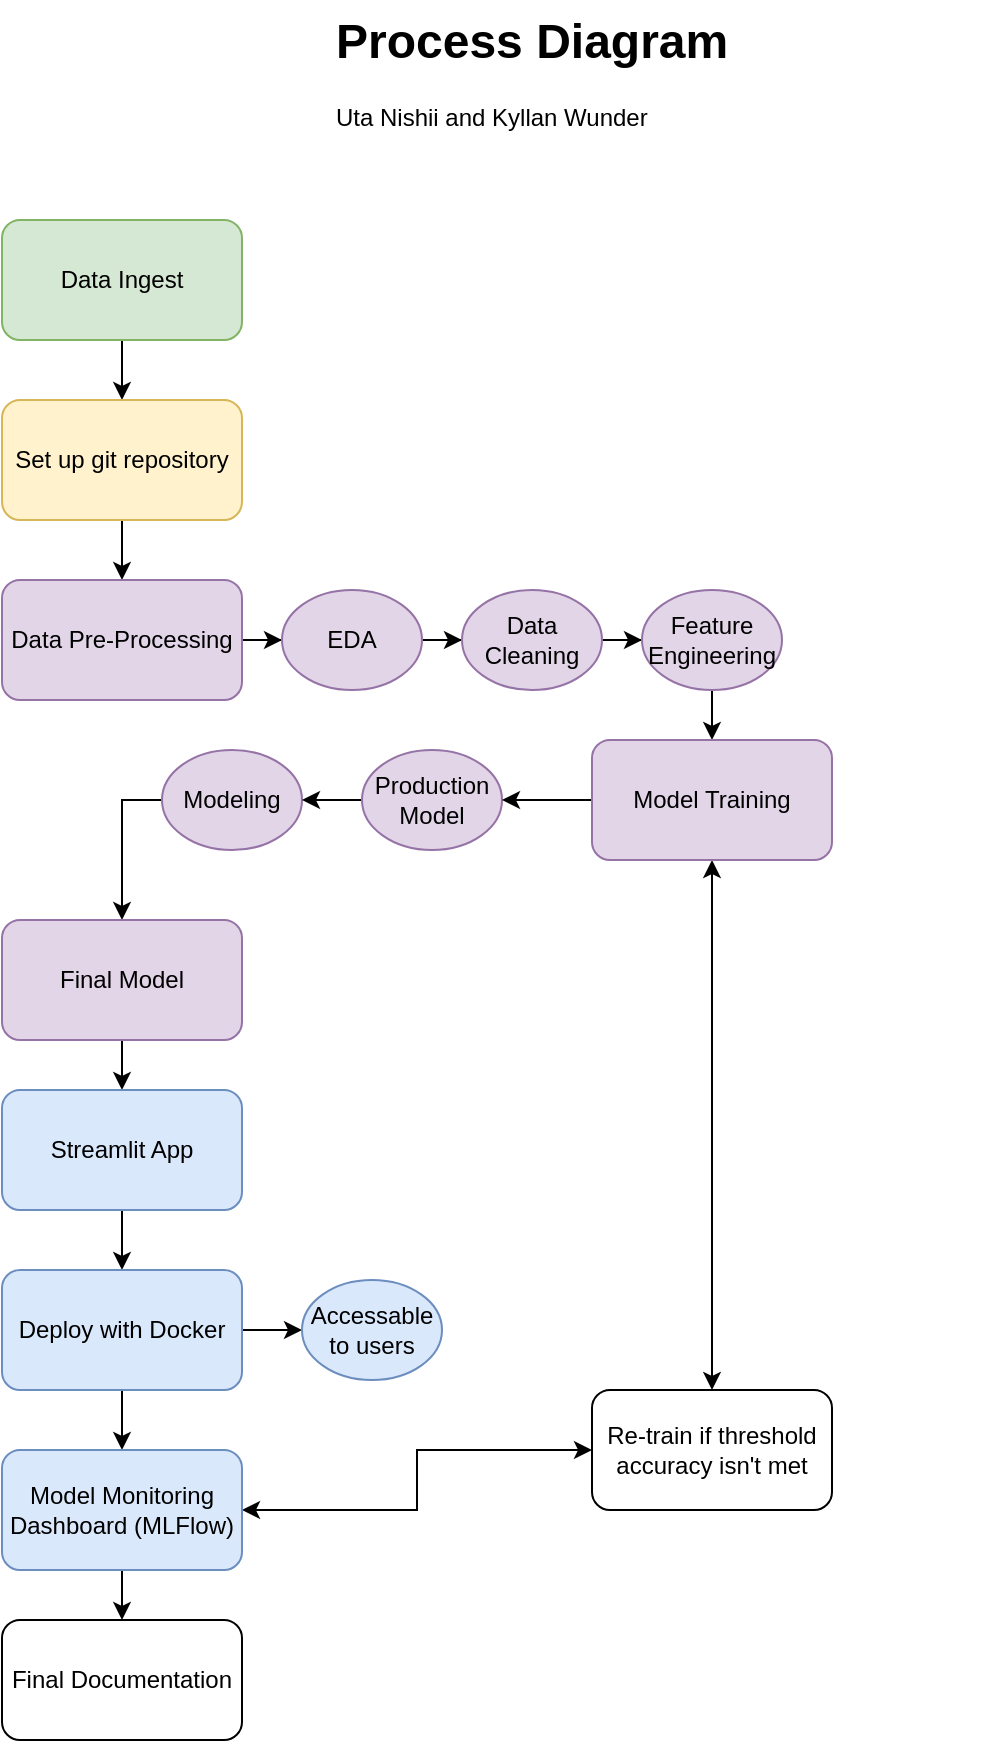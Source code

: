 <mxfile version="26.1.1">
  <diagram name="Page-1" id="u2ccS2FLRDQrBURU-6hl">
    <mxGraphModel dx="1036" dy="756" grid="1" gridSize="10" guides="1" tooltips="1" connect="1" arrows="1" fold="1" page="1" pageScale="1" pageWidth="850" pageHeight="1100" math="0" shadow="0">
      <root>
        <mxCell id="0" />
        <mxCell id="1" parent="0" />
        <mxCell id="K2BhpS4jLEtGDlmopsUx-9" style="edgeStyle=orthogonalEdgeStyle;rounded=0;orthogonalLoop=1;jettySize=auto;html=1;" parent="1" source="K2BhpS4jLEtGDlmopsUx-1" target="K2BhpS4jLEtGDlmopsUx-2" edge="1">
          <mxGeometry relative="1" as="geometry" />
        </mxCell>
        <mxCell id="K2BhpS4jLEtGDlmopsUx-1" value="Data Ingest" style="rounded=1;whiteSpace=wrap;html=1;fillColor=#d5e8d4;strokeColor=#82b366;" parent="1" vertex="1">
          <mxGeometry x="80" y="120" width="120" height="60" as="geometry" />
        </mxCell>
        <mxCell id="K2BhpS4jLEtGDlmopsUx-10" style="edgeStyle=orthogonalEdgeStyle;rounded=0;orthogonalLoop=1;jettySize=auto;html=1;" parent="1" source="K2BhpS4jLEtGDlmopsUx-2" target="K2BhpS4jLEtGDlmopsUx-3" edge="1">
          <mxGeometry relative="1" as="geometry" />
        </mxCell>
        <mxCell id="K2BhpS4jLEtGDlmopsUx-2" value="Set up git repository" style="rounded=1;whiteSpace=wrap;html=1;fillColor=#fff2cc;strokeColor=#d6b656;" parent="1" vertex="1">
          <mxGeometry x="80" y="210" width="120" height="60" as="geometry" />
        </mxCell>
        <mxCell id="K2BhpS4jLEtGDlmopsUx-11" style="edgeStyle=orthogonalEdgeStyle;rounded=0;orthogonalLoop=1;jettySize=auto;html=1;entryX=0;entryY=0.5;entryDx=0;entryDy=0;" parent="1" source="K2BhpS4jLEtGDlmopsUx-3" target="K2BhpS4jLEtGDlmopsUx-4" edge="1">
          <mxGeometry relative="1" as="geometry" />
        </mxCell>
        <mxCell id="K2BhpS4jLEtGDlmopsUx-3" value="Data Pre-Processing" style="rounded=1;whiteSpace=wrap;html=1;fillColor=#e1d5e7;strokeColor=#9673a6;" parent="1" vertex="1">
          <mxGeometry x="80" y="300" width="120" height="60" as="geometry" />
        </mxCell>
        <mxCell id="K2BhpS4jLEtGDlmopsUx-12" style="edgeStyle=orthogonalEdgeStyle;rounded=0;orthogonalLoop=1;jettySize=auto;html=1;exitX=1;exitY=0.5;exitDx=0;exitDy=0;" parent="1" source="K2BhpS4jLEtGDlmopsUx-4" target="K2BhpS4jLEtGDlmopsUx-6" edge="1">
          <mxGeometry relative="1" as="geometry" />
        </mxCell>
        <mxCell id="K2BhpS4jLEtGDlmopsUx-4" value="EDA" style="ellipse;whiteSpace=wrap;html=1;fillColor=#e1d5e7;strokeColor=#9673a6;" parent="1" vertex="1">
          <mxGeometry x="220" y="305" width="70" height="50" as="geometry" />
        </mxCell>
        <mxCell id="K2BhpS4jLEtGDlmopsUx-34" style="edgeStyle=orthogonalEdgeStyle;rounded=0;orthogonalLoop=1;jettySize=auto;html=1;entryX=0;entryY=0.5;entryDx=0;entryDy=0;" parent="1" source="K2BhpS4jLEtGDlmopsUx-6" target="K2BhpS4jLEtGDlmopsUx-33" edge="1">
          <mxGeometry relative="1" as="geometry" />
        </mxCell>
        <mxCell id="K2BhpS4jLEtGDlmopsUx-6" value="Data Cleaning" style="ellipse;whiteSpace=wrap;html=1;fillColor=#e1d5e7;strokeColor=#9673a6;" parent="1" vertex="1">
          <mxGeometry x="310" y="305" width="70" height="50" as="geometry" />
        </mxCell>
        <mxCell id="K2BhpS4jLEtGDlmopsUx-44" style="edgeStyle=orthogonalEdgeStyle;rounded=0;orthogonalLoop=1;jettySize=auto;html=1;" parent="1" source="K2BhpS4jLEtGDlmopsUx-7" target="K2BhpS4jLEtGDlmopsUx-16" edge="1">
          <mxGeometry relative="1" as="geometry">
            <Array as="points">
              <mxPoint x="140" y="410" />
            </Array>
          </mxGeometry>
        </mxCell>
        <mxCell id="K2BhpS4jLEtGDlmopsUx-7" value="Modeling" style="ellipse;whiteSpace=wrap;html=1;fillColor=#e1d5e7;strokeColor=#9673a6;" parent="1" vertex="1">
          <mxGeometry x="160" y="385" width="70" height="50" as="geometry" />
        </mxCell>
        <mxCell id="K2BhpS4jLEtGDlmopsUx-43" style="edgeStyle=orthogonalEdgeStyle;rounded=0;orthogonalLoop=1;jettySize=auto;html=1;entryX=1;entryY=0.5;entryDx=0;entryDy=0;" parent="1" source="K2BhpS4jLEtGDlmopsUx-8" target="K2BhpS4jLEtGDlmopsUx-7" edge="1">
          <mxGeometry relative="1" as="geometry" />
        </mxCell>
        <mxCell id="K2BhpS4jLEtGDlmopsUx-8" value="Production Model" style="ellipse;whiteSpace=wrap;html=1;fillColor=#e1d5e7;strokeColor=#9673a6;" parent="1" vertex="1">
          <mxGeometry x="260" y="385" width="70" height="50" as="geometry" />
        </mxCell>
        <mxCell id="K2BhpS4jLEtGDlmopsUx-19" style="edgeStyle=orthogonalEdgeStyle;rounded=0;orthogonalLoop=1;jettySize=auto;html=1;entryX=0.5;entryY=0;entryDx=0;entryDy=0;" parent="1" source="K2BhpS4jLEtGDlmopsUx-16" target="K2BhpS4jLEtGDlmopsUx-18" edge="1">
          <mxGeometry relative="1" as="geometry" />
        </mxCell>
        <mxCell id="K2BhpS4jLEtGDlmopsUx-16" value="Final Model" style="rounded=1;whiteSpace=wrap;html=1;fillColor=#e1d5e7;strokeColor=#9673a6;" parent="1" vertex="1">
          <mxGeometry x="80" y="470" width="120" height="60" as="geometry" />
        </mxCell>
        <mxCell id="K2BhpS4jLEtGDlmopsUx-21" style="edgeStyle=orthogonalEdgeStyle;rounded=0;orthogonalLoop=1;jettySize=auto;html=1;" parent="1" source="K2BhpS4jLEtGDlmopsUx-18" target="K2BhpS4jLEtGDlmopsUx-20" edge="1">
          <mxGeometry relative="1" as="geometry" />
        </mxCell>
        <mxCell id="K2BhpS4jLEtGDlmopsUx-18" value="Streamlit App" style="rounded=1;whiteSpace=wrap;html=1;fillColor=#dae8fc;strokeColor=#6c8ebf;" parent="1" vertex="1">
          <mxGeometry x="80" y="555" width="120" height="60" as="geometry" />
        </mxCell>
        <mxCell id="K2BhpS4jLEtGDlmopsUx-31" style="edgeStyle=orthogonalEdgeStyle;rounded=0;orthogonalLoop=1;jettySize=auto;html=1;" parent="1" source="K2BhpS4jLEtGDlmopsUx-20" target="K2BhpS4jLEtGDlmopsUx-30" edge="1">
          <mxGeometry relative="1" as="geometry" />
        </mxCell>
        <mxCell id="K2BhpS4jLEtGDlmopsUx-32" style="edgeStyle=orthogonalEdgeStyle;rounded=0;orthogonalLoop=1;jettySize=auto;html=1;entryX=0;entryY=0.5;entryDx=0;entryDy=0;" parent="1" source="K2BhpS4jLEtGDlmopsUx-20" target="K2BhpS4jLEtGDlmopsUx-26" edge="1">
          <mxGeometry relative="1" as="geometry" />
        </mxCell>
        <mxCell id="K2BhpS4jLEtGDlmopsUx-20" value="Deploy with Docker" style="rounded=1;whiteSpace=wrap;html=1;fillColor=#dae8fc;strokeColor=#6c8ebf;" parent="1" vertex="1">
          <mxGeometry x="80" y="645" width="120" height="60" as="geometry" />
        </mxCell>
        <mxCell id="K2BhpS4jLEtGDlmopsUx-26" value="Accessable to users" style="ellipse;whiteSpace=wrap;html=1;fillColor=#dae8fc;strokeColor=#6c8ebf;" parent="1" vertex="1">
          <mxGeometry x="230" y="650" width="70" height="50" as="geometry" />
        </mxCell>
        <mxCell id="K2BhpS4jLEtGDlmopsUx-47" style="edgeStyle=orthogonalEdgeStyle;rounded=0;orthogonalLoop=1;jettySize=auto;html=1;" parent="1" source="K2BhpS4jLEtGDlmopsUx-30" target="K2BhpS4jLEtGDlmopsUx-46" edge="1">
          <mxGeometry relative="1" as="geometry" />
        </mxCell>
        <mxCell id="tUb3NC-oAHUvNnNJ_qFu-11" style="edgeStyle=orthogonalEdgeStyle;rounded=0;orthogonalLoop=1;jettySize=auto;html=1;entryX=0;entryY=0.5;entryDx=0;entryDy=0;startArrow=classic;startFill=1;" edge="1" parent="1" source="K2BhpS4jLEtGDlmopsUx-30" target="tUb3NC-oAHUvNnNJ_qFu-8">
          <mxGeometry relative="1" as="geometry" />
        </mxCell>
        <mxCell id="K2BhpS4jLEtGDlmopsUx-30" value="Model Monitoring Dashboard (MLFlow)" style="rounded=1;whiteSpace=wrap;html=1;fillColor=#dae8fc;strokeColor=#6c8ebf;" parent="1" vertex="1">
          <mxGeometry x="80" y="735" width="120" height="60" as="geometry" />
        </mxCell>
        <mxCell id="K2BhpS4jLEtGDlmopsUx-41" style="edgeStyle=orthogonalEdgeStyle;rounded=0;orthogonalLoop=1;jettySize=auto;html=1;" parent="1" source="K2BhpS4jLEtGDlmopsUx-33" target="K2BhpS4jLEtGDlmopsUx-36" edge="1">
          <mxGeometry relative="1" as="geometry" />
        </mxCell>
        <mxCell id="K2BhpS4jLEtGDlmopsUx-33" value="Feature Engineering" style="ellipse;whiteSpace=wrap;html=1;fillColor=#e1d5e7;strokeColor=#9673a6;" parent="1" vertex="1">
          <mxGeometry x="400" y="305" width="70" height="50" as="geometry" />
        </mxCell>
        <mxCell id="K2BhpS4jLEtGDlmopsUx-42" style="edgeStyle=orthogonalEdgeStyle;rounded=0;orthogonalLoop=1;jettySize=auto;html=1;" parent="1" source="K2BhpS4jLEtGDlmopsUx-36" target="K2BhpS4jLEtGDlmopsUx-8" edge="1">
          <mxGeometry relative="1" as="geometry" />
        </mxCell>
        <mxCell id="tUb3NC-oAHUvNnNJ_qFu-10" style="edgeStyle=orthogonalEdgeStyle;rounded=0;orthogonalLoop=1;jettySize=auto;html=1;startArrow=classic;startFill=1;" edge="1" parent="1" source="K2BhpS4jLEtGDlmopsUx-36" target="tUb3NC-oAHUvNnNJ_qFu-8">
          <mxGeometry relative="1" as="geometry" />
        </mxCell>
        <mxCell id="K2BhpS4jLEtGDlmopsUx-36" value="Model Training" style="rounded=1;whiteSpace=wrap;html=1;fillColor=#e1d5e7;strokeColor=#9673a6;" parent="1" vertex="1">
          <mxGeometry x="375" y="380" width="120" height="60" as="geometry" />
        </mxCell>
        <mxCell id="K2BhpS4jLEtGDlmopsUx-46" value="Final Documentation" style="rounded=1;whiteSpace=wrap;html=1;" parent="1" vertex="1">
          <mxGeometry x="80" y="820" width="120" height="60" as="geometry" />
        </mxCell>
        <mxCell id="K2BhpS4jLEtGDlmopsUx-48" value="&lt;h1 style=&quot;margin-top: 0px;&quot;&gt;Process Diagram&lt;/h1&gt;&lt;p&gt;Uta Nishii and Kyllan Wunder&lt;/p&gt;" style="text;html=1;whiteSpace=wrap;overflow=hidden;rounded=0;" parent="1" vertex="1">
          <mxGeometry x="245" y="10" width="325" height="120" as="geometry" />
        </mxCell>
        <mxCell id="tUb3NC-oAHUvNnNJ_qFu-8" value="Re-train if threshold accuracy isn&#39;t met" style="rounded=1;whiteSpace=wrap;html=1;" vertex="1" parent="1">
          <mxGeometry x="375" y="705" width="120" height="60" as="geometry" />
        </mxCell>
      </root>
    </mxGraphModel>
  </diagram>
</mxfile>
